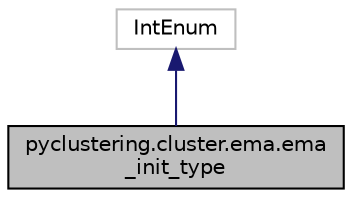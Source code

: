digraph "pyclustering.cluster.ema.ema_init_type"
{
 // INTERACTIVE_SVG=YES
 // LATEX_PDF_SIZE
  edge [fontname="Helvetica",fontsize="10",labelfontname="Helvetica",labelfontsize="10"];
  node [fontname="Helvetica",fontsize="10",shape=record];
  Node1 [label="pyclustering.cluster.ema.ema\l_init_type",height=0.2,width=0.4,color="black", fillcolor="grey75", style="filled", fontcolor="black",tooltip="Enumeration of initialization types for Expectation-Maximization algorithm."];
  Node2 -> Node1 [dir="back",color="midnightblue",fontsize="10",style="solid",fontname="Helvetica"];
  Node2 [label="IntEnum",height=0.2,width=0.4,color="grey75", fillcolor="white", style="filled",tooltip=" "];
}
